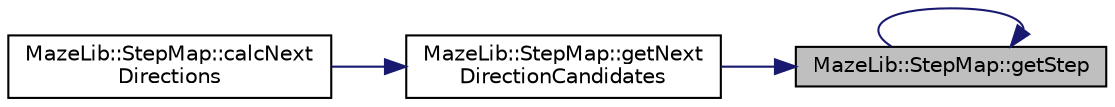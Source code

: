 digraph "MazeLib::StepMap::getStep"
{
 // LATEX_PDF_SIZE
  edge [fontname="Helvetica",fontsize="10",labelfontname="Helvetica",labelfontsize="10"];
  node [fontname="Helvetica",fontsize="10",shape=record];
  rankdir="RL";
  Node1 [label="MazeLib::StepMap::getStep",height=0.2,width=0.4,color="black", fillcolor="grey75", style="filled", fontcolor="black",tooltip="ステップの取得"];
  Node1 -> Node2 [dir="back",color="midnightblue",fontsize="10",style="solid",fontname="Helvetica"];
  Node2 [label="MazeLib::StepMap::getNext\lDirectionCandidates",height=0.2,width=0.4,color="black", fillcolor="white", style="filled",URL="$d9/da9/classMazeLib_1_1StepMap.html#ac277a78faec8d3d924dabcaa7a7b69ed",tooltip="引数区画の周囲の未知壁の確認優先順位を生成する関数"];
  Node2 -> Node3 [dir="back",color="midnightblue",fontsize="10",style="solid",fontname="Helvetica"];
  Node3 [label="MazeLib::StepMap::calcNext\lDirections",height=0.2,width=0.4,color="black", fillcolor="white", style="filled",URL="$d9/da9/classMazeLib_1_1StepMap.html#adacb549c46e7464ddc9a69add9e16443",tooltip="ステップマップから次に行くべき方向を計算する関数"];
  Node1 -> Node1 [dir="back",color="midnightblue",fontsize="10",style="solid",fontname="Helvetica"];
}
